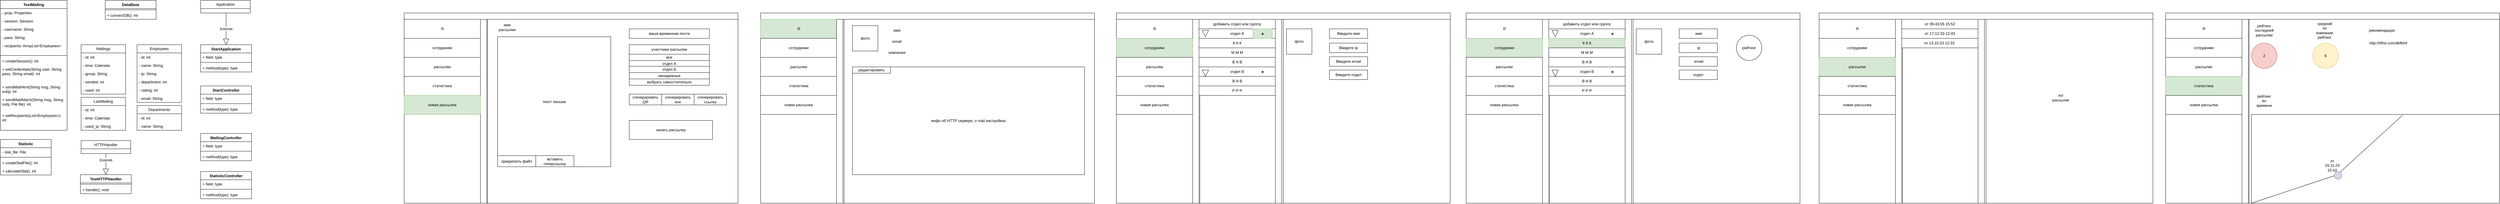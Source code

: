 <mxfile version="22.1.3" type="github">
  <diagram id="C5RBs43oDa-KdzZeNtuy" name="Page-1">
    <mxGraphModel dx="1364" dy="771" grid="1" gridSize="10" guides="1" tooltips="1" connect="1" arrows="1" fold="1" page="1" pageScale="1" pageWidth="827" pageHeight="1169" math="0" shadow="0">
      <root>
        <mxCell id="WIyWlLk6GJQsqaUBKTNV-0" />
        <mxCell id="WIyWlLk6GJQsqaUBKTNV-1" parent="WIyWlLk6GJQsqaUBKTNV-0" />
        <mxCell id="ay_TwUDipkhGDRVYPThx-38" value="TestMailing" style="swimlane;fontStyle=1;align=center;verticalAlign=top;childLayout=stackLayout;horizontal=1;startSize=26;horizontalStack=0;resizeParent=1;resizeParentMax=0;resizeLast=0;collapsible=1;marginBottom=0;whiteSpace=wrap;html=1;" parent="WIyWlLk6GJQsqaUBKTNV-1" vertex="1">
          <mxGeometry x="90" y="60" width="210" height="410" as="geometry" />
        </mxCell>
        <mxCell id="ay_TwUDipkhGDRVYPThx-39" value="- prop: Properties" style="text;strokeColor=none;fillColor=none;align=left;verticalAlign=top;spacingLeft=4;spacingRight=4;overflow=hidden;rotatable=0;points=[[0,0.5],[1,0.5]];portConstraint=eastwest;whiteSpace=wrap;html=1;" parent="ay_TwUDipkhGDRVYPThx-38" vertex="1">
          <mxGeometry y="26" width="210" height="26" as="geometry" />
        </mxCell>
        <mxCell id="ay_TwUDipkhGDRVYPThx-43" value="- session: Session" style="text;strokeColor=none;fillColor=none;align=left;verticalAlign=top;spacingLeft=4;spacingRight=4;overflow=hidden;rotatable=0;points=[[0,0.5],[1,0.5]];portConstraint=eastwest;whiteSpace=wrap;html=1;" parent="ay_TwUDipkhGDRVYPThx-38" vertex="1">
          <mxGeometry y="52" width="210" height="26" as="geometry" />
        </mxCell>
        <mxCell id="ay_TwUDipkhGDRVYPThx-44" value="- username: String" style="text;strokeColor=none;fillColor=none;align=left;verticalAlign=top;spacingLeft=4;spacingRight=4;overflow=hidden;rotatable=0;points=[[0,0.5],[1,0.5]];portConstraint=eastwest;whiteSpace=wrap;html=1;" parent="ay_TwUDipkhGDRVYPThx-38" vertex="1">
          <mxGeometry y="78" width="210" height="26" as="geometry" />
        </mxCell>
        <mxCell id="ay_TwUDipkhGDRVYPThx-45" value="- pass: String" style="text;strokeColor=none;fillColor=none;align=left;verticalAlign=top;spacingLeft=4;spacingRight=4;overflow=hidden;rotatable=0;points=[[0,0.5],[1,0.5]];portConstraint=eastwest;whiteSpace=wrap;html=1;" parent="ay_TwUDipkhGDRVYPThx-38" vertex="1">
          <mxGeometry y="104" width="210" height="26" as="geometry" />
        </mxCell>
        <mxCell id="ay_TwUDipkhGDRVYPThx-42" value="- recipients: ArrayList&amp;lt;Employees&amp;gt;" style="text;strokeColor=none;fillColor=none;align=left;verticalAlign=top;spacingLeft=4;spacingRight=4;overflow=hidden;rotatable=0;points=[[0,0.5],[1,0.5]];portConstraint=eastwest;whiteSpace=wrap;html=1;" parent="ay_TwUDipkhGDRVYPThx-38" vertex="1">
          <mxGeometry y="130" width="210" height="40" as="geometry" />
        </mxCell>
        <mxCell id="ay_TwUDipkhGDRVYPThx-40" value="" style="line;strokeWidth=1;fillColor=none;align=left;verticalAlign=middle;spacingTop=-1;spacingLeft=3;spacingRight=3;rotatable=0;labelPosition=right;points=[];portConstraint=eastwest;strokeColor=inherit;" parent="ay_TwUDipkhGDRVYPThx-38" vertex="1">
          <mxGeometry y="170" width="210" height="8" as="geometry" />
        </mxCell>
        <mxCell id="ay_TwUDipkhGDRVYPThx-41" value="+ createSession(): int" style="text;strokeColor=none;fillColor=none;align=left;verticalAlign=top;spacingLeft=4;spacingRight=4;overflow=hidden;rotatable=0;points=[[0,0.5],[1,0.5]];portConstraint=eastwest;whiteSpace=wrap;html=1;" parent="ay_TwUDipkhGDRVYPThx-38" vertex="1">
          <mxGeometry y="178" width="210" height="26" as="geometry" />
        </mxCell>
        <mxCell id="ay_TwUDipkhGDRVYPThx-48" value="+ setCredentials(String user, String pass, String email): int" style="text;strokeColor=none;fillColor=none;align=left;verticalAlign=top;spacingLeft=4;spacingRight=4;overflow=hidden;rotatable=0;points=[[0,0.5],[1,0.5]];portConstraint=eastwest;whiteSpace=wrap;html=1;" parent="ay_TwUDipkhGDRVYPThx-38" vertex="1">
          <mxGeometry y="204" width="210" height="56" as="geometry" />
        </mxCell>
        <mxCell id="ay_TwUDipkhGDRVYPThx-49" value="+ sendMailHtml(String msg, String subj): int" style="text;strokeColor=none;fillColor=none;align=left;verticalAlign=top;spacingLeft=4;spacingRight=4;overflow=hidden;rotatable=0;points=[[0,0.5],[1,0.5]];portConstraint=eastwest;whiteSpace=wrap;html=1;" parent="ay_TwUDipkhGDRVYPThx-38" vertex="1">
          <mxGeometry y="260" width="210" height="40" as="geometry" />
        </mxCell>
        <mxCell id="ay_TwUDipkhGDRVYPThx-47" value="+ sendMailAttach(String msg, String subj, File file): int" style="text;strokeColor=none;fillColor=none;align=left;verticalAlign=top;spacingLeft=4;spacingRight=4;overflow=hidden;rotatable=0;points=[[0,0.5],[1,0.5]];portConstraint=eastwest;whiteSpace=wrap;html=1;" parent="ay_TwUDipkhGDRVYPThx-38" vertex="1">
          <mxGeometry y="300" width="210" height="50" as="geometry" />
        </mxCell>
        <mxCell id="ay_TwUDipkhGDRVYPThx-46" value="+ setRecipients(List&amp;lt;Employees&amp;gt;): int" style="text;strokeColor=none;fillColor=none;align=left;verticalAlign=top;spacingLeft=4;spacingRight=4;overflow=hidden;rotatable=0;points=[[0,0.5],[1,0.5]];portConstraint=eastwest;whiteSpace=wrap;html=1;" parent="ay_TwUDipkhGDRVYPThx-38" vertex="1">
          <mxGeometry y="350" width="210" height="60" as="geometry" />
        </mxCell>
        <mxCell id="ay_TwUDipkhGDRVYPThx-50" value="Employees" style="swimlane;fontStyle=0;childLayout=stackLayout;horizontal=1;startSize=26;fillColor=none;horizontalStack=0;resizeParent=1;resizeParentMax=0;resizeLast=0;collapsible=1;marginBottom=0;whiteSpace=wrap;html=1;" parent="WIyWlLk6GJQsqaUBKTNV-1" vertex="1">
          <mxGeometry x="520" y="200" width="140" height="182" as="geometry" />
        </mxCell>
        <mxCell id="ay_TwUDipkhGDRVYPThx-51" value="- id: int" style="text;strokeColor=none;fillColor=none;align=left;verticalAlign=top;spacingLeft=4;spacingRight=4;overflow=hidden;rotatable=0;points=[[0,0.5],[1,0.5]];portConstraint=eastwest;whiteSpace=wrap;html=1;" parent="ay_TwUDipkhGDRVYPThx-50" vertex="1">
          <mxGeometry y="26" width="140" height="26" as="geometry" />
        </mxCell>
        <mxCell id="ay_TwUDipkhGDRVYPThx-52" value="- name: String" style="text;strokeColor=none;fillColor=none;align=left;verticalAlign=top;spacingLeft=4;spacingRight=4;overflow=hidden;rotatable=0;points=[[0,0.5],[1,0.5]];portConstraint=eastwest;whiteSpace=wrap;html=1;" parent="ay_TwUDipkhGDRVYPThx-50" vertex="1">
          <mxGeometry y="52" width="140" height="26" as="geometry" />
        </mxCell>
        <mxCell id="ay_TwUDipkhGDRVYPThx-53" value="- ip: String" style="text;strokeColor=none;fillColor=none;align=left;verticalAlign=top;spacingLeft=4;spacingRight=4;overflow=hidden;rotatable=0;points=[[0,0.5],[1,0.5]];portConstraint=eastwest;whiteSpace=wrap;html=1;" parent="ay_TwUDipkhGDRVYPThx-50" vertex="1">
          <mxGeometry y="78" width="140" height="26" as="geometry" />
        </mxCell>
        <mxCell id="ay_TwUDipkhGDRVYPThx-108" value="- department: int" style="text;strokeColor=none;fillColor=none;align=left;verticalAlign=top;spacingLeft=4;spacingRight=4;overflow=hidden;rotatable=0;points=[[0,0.5],[1,0.5]];portConstraint=eastwest;whiteSpace=wrap;html=1;" parent="ay_TwUDipkhGDRVYPThx-50" vertex="1">
          <mxGeometry y="104" width="140" height="26" as="geometry" />
        </mxCell>
        <mxCell id="ay_TwUDipkhGDRVYPThx-109" value="- raiting: int" style="text;strokeColor=none;fillColor=none;align=left;verticalAlign=top;spacingLeft=4;spacingRight=4;overflow=hidden;rotatable=0;points=[[0,0.5],[1,0.5]];portConstraint=eastwest;whiteSpace=wrap;html=1;" parent="ay_TwUDipkhGDRVYPThx-50" vertex="1">
          <mxGeometry y="130" width="140" height="26" as="geometry" />
        </mxCell>
        <mxCell id="ay_TwUDipkhGDRVYPThx-107" value="- email: String" style="text;strokeColor=none;fillColor=none;align=left;verticalAlign=top;spacingLeft=4;spacingRight=4;overflow=hidden;rotatable=0;points=[[0,0.5],[1,0.5]];portConstraint=eastwest;whiteSpace=wrap;html=1;" parent="ay_TwUDipkhGDRVYPThx-50" vertex="1">
          <mxGeometry y="156" width="140" height="26" as="geometry" />
        </mxCell>
        <mxCell id="ay_TwUDipkhGDRVYPThx-54" value="Departments" style="swimlane;fontStyle=0;childLayout=stackLayout;horizontal=1;startSize=26;fillColor=none;horizontalStack=0;resizeParent=1;resizeParentMax=0;resizeLast=0;collapsible=1;marginBottom=0;whiteSpace=wrap;html=1;" parent="WIyWlLk6GJQsqaUBKTNV-1" vertex="1">
          <mxGeometry x="520" y="392" width="140" height="78" as="geometry" />
        </mxCell>
        <mxCell id="ay_TwUDipkhGDRVYPThx-55" value="- id: int" style="text;strokeColor=none;fillColor=none;align=left;verticalAlign=top;spacingLeft=4;spacingRight=4;overflow=hidden;rotatable=0;points=[[0,0.5],[1,0.5]];portConstraint=eastwest;whiteSpace=wrap;html=1;" parent="ay_TwUDipkhGDRVYPThx-54" vertex="1">
          <mxGeometry y="26" width="140" height="26" as="geometry" />
        </mxCell>
        <mxCell id="ay_TwUDipkhGDRVYPThx-56" value="- name: String" style="text;strokeColor=none;fillColor=none;align=left;verticalAlign=top;spacingLeft=4;spacingRight=4;overflow=hidden;rotatable=0;points=[[0,0.5],[1,0.5]];portConstraint=eastwest;whiteSpace=wrap;html=1;" parent="ay_TwUDipkhGDRVYPThx-54" vertex="1">
          <mxGeometry y="52" width="140" height="26" as="geometry" />
        </mxCell>
        <mxCell id="ay_TwUDipkhGDRVYPThx-58" value="Mailings" style="swimlane;fontStyle=0;childLayout=stackLayout;horizontal=1;startSize=26;fillColor=none;horizontalStack=0;resizeParent=1;resizeParentMax=0;resizeLast=0;collapsible=1;marginBottom=0;whiteSpace=wrap;html=1;" parent="WIyWlLk6GJQsqaUBKTNV-1" vertex="1">
          <mxGeometry x="344" y="200" width="140" height="156" as="geometry" />
        </mxCell>
        <mxCell id="ay_TwUDipkhGDRVYPThx-59" value="- id: int" style="text;strokeColor=none;fillColor=none;align=left;verticalAlign=top;spacingLeft=4;spacingRight=4;overflow=hidden;rotatable=0;points=[[0,0.5],[1,0.5]];portConstraint=eastwest;whiteSpace=wrap;html=1;" parent="ay_TwUDipkhGDRVYPThx-58" vertex="1">
          <mxGeometry y="26" width="140" height="26" as="geometry" />
        </mxCell>
        <mxCell id="ay_TwUDipkhGDRVYPThx-60" value="- time: Calendar" style="text;strokeColor=none;fillColor=none;align=left;verticalAlign=top;spacingLeft=4;spacingRight=4;overflow=hidden;rotatable=0;points=[[0,0.5],[1,0.5]];portConstraint=eastwest;whiteSpace=wrap;html=1;" parent="ay_TwUDipkhGDRVYPThx-58" vertex="1">
          <mxGeometry y="52" width="140" height="26" as="geometry" />
        </mxCell>
        <mxCell id="ay_TwUDipkhGDRVYPThx-105" value="- group: String" style="text;strokeColor=none;fillColor=none;align=left;verticalAlign=top;spacingLeft=4;spacingRight=4;overflow=hidden;rotatable=0;points=[[0,0.5],[1,0.5]];portConstraint=eastwest;whiteSpace=wrap;html=1;" parent="ay_TwUDipkhGDRVYPThx-58" vertex="1">
          <mxGeometry y="78" width="140" height="26" as="geometry" />
        </mxCell>
        <mxCell id="ay_TwUDipkhGDRVYPThx-61" value="- sended: int" style="text;strokeColor=none;fillColor=none;align=left;verticalAlign=top;spacingLeft=4;spacingRight=4;overflow=hidden;rotatable=0;points=[[0,0.5],[1,0.5]];portConstraint=eastwest;whiteSpace=wrap;html=1;" parent="ay_TwUDipkhGDRVYPThx-58" vertex="1">
          <mxGeometry y="104" width="140" height="26" as="geometry" />
        </mxCell>
        <mxCell id="ay_TwUDipkhGDRVYPThx-106" value="- used: int" style="text;strokeColor=none;fillColor=none;align=left;verticalAlign=top;spacingLeft=4;spacingRight=4;overflow=hidden;rotatable=0;points=[[0,0.5],[1,0.5]];portConstraint=eastwest;whiteSpace=wrap;html=1;" parent="ay_TwUDipkhGDRVYPThx-58" vertex="1">
          <mxGeometry y="130" width="140" height="26" as="geometry" />
        </mxCell>
        <mxCell id="ay_TwUDipkhGDRVYPThx-62" value="LastMailing" style="swimlane;fontStyle=0;childLayout=stackLayout;horizontal=1;startSize=26;fillColor=none;horizontalStack=0;resizeParent=1;resizeParentMax=0;resizeLast=0;collapsible=1;marginBottom=0;whiteSpace=wrap;html=1;" parent="WIyWlLk6GJQsqaUBKTNV-1" vertex="1">
          <mxGeometry x="344" y="366" width="140" height="104" as="geometry" />
        </mxCell>
        <mxCell id="ay_TwUDipkhGDRVYPThx-63" value="- id: int" style="text;strokeColor=none;fillColor=none;align=left;verticalAlign=top;spacingLeft=4;spacingRight=4;overflow=hidden;rotatable=0;points=[[0,0.5],[1,0.5]];portConstraint=eastwest;whiteSpace=wrap;html=1;" parent="ay_TwUDipkhGDRVYPThx-62" vertex="1">
          <mxGeometry y="26" width="140" height="26" as="geometry" />
        </mxCell>
        <mxCell id="ay_TwUDipkhGDRVYPThx-64" value="- time: Calendar" style="text;strokeColor=none;fillColor=none;align=left;verticalAlign=top;spacingLeft=4;spacingRight=4;overflow=hidden;rotatable=0;points=[[0,0.5],[1,0.5]];portConstraint=eastwest;whiteSpace=wrap;html=1;" parent="ay_TwUDipkhGDRVYPThx-62" vertex="1">
          <mxGeometry y="52" width="140" height="26" as="geometry" />
        </mxCell>
        <mxCell id="ay_TwUDipkhGDRVYPThx-65" value="- used_ip: String" style="text;strokeColor=none;fillColor=none;align=left;verticalAlign=top;spacingLeft=4;spacingRight=4;overflow=hidden;rotatable=0;points=[[0,0.5],[1,0.5]];portConstraint=eastwest;whiteSpace=wrap;html=1;" parent="ay_TwUDipkhGDRVYPThx-62" vertex="1">
          <mxGeometry y="78" width="140" height="26" as="geometry" />
        </mxCell>
        <mxCell id="ay_TwUDipkhGDRVYPThx-66" value="DataBase" style="swimlane;fontStyle=1;align=center;verticalAlign=top;childLayout=stackLayout;horizontal=1;startSize=26;horizontalStack=0;resizeParent=1;resizeParentMax=0;resizeLast=0;collapsible=1;marginBottom=0;whiteSpace=wrap;html=1;" parent="WIyWlLk6GJQsqaUBKTNV-1" vertex="1">
          <mxGeometry x="420" y="60" width="160" height="60" as="geometry" />
        </mxCell>
        <mxCell id="ay_TwUDipkhGDRVYPThx-68" value="" style="line;strokeWidth=1;fillColor=none;align=left;verticalAlign=middle;spacingTop=-1;spacingLeft=3;spacingRight=3;rotatable=0;labelPosition=right;points=[];portConstraint=eastwest;strokeColor=inherit;" parent="ay_TwUDipkhGDRVYPThx-66" vertex="1">
          <mxGeometry y="26" width="160" height="8" as="geometry" />
        </mxCell>
        <mxCell id="ay_TwUDipkhGDRVYPThx-69" value="+ connectDB(): int" style="text;strokeColor=none;fillColor=none;align=left;verticalAlign=top;spacingLeft=4;spacingRight=4;overflow=hidden;rotatable=0;points=[[0,0.5],[1,0.5]];portConstraint=eastwest;whiteSpace=wrap;html=1;" parent="ay_TwUDipkhGDRVYPThx-66" vertex="1">
          <mxGeometry y="34" width="160" height="26" as="geometry" />
        </mxCell>
        <mxCell id="ay_TwUDipkhGDRVYPThx-70" value="Statistic" style="swimlane;fontStyle=1;align=center;verticalAlign=top;childLayout=stackLayout;horizontal=1;startSize=26;horizontalStack=0;resizeParent=1;resizeParentMax=0;resizeLast=0;collapsible=1;marginBottom=0;whiteSpace=wrap;html=1;" parent="WIyWlLk6GJQsqaUBKTNV-1" vertex="1">
          <mxGeometry x="90" y="499" width="160" height="112" as="geometry" />
        </mxCell>
        <mxCell id="ay_TwUDipkhGDRVYPThx-71" value="- stat_file: File" style="text;strokeColor=none;fillColor=none;align=left;verticalAlign=top;spacingLeft=4;spacingRight=4;overflow=hidden;rotatable=0;points=[[0,0.5],[1,0.5]];portConstraint=eastwest;whiteSpace=wrap;html=1;" parent="ay_TwUDipkhGDRVYPThx-70" vertex="1">
          <mxGeometry y="26" width="160" height="26" as="geometry" />
        </mxCell>
        <mxCell id="ay_TwUDipkhGDRVYPThx-72" value="" style="line;strokeWidth=1;fillColor=none;align=left;verticalAlign=middle;spacingTop=-1;spacingLeft=3;spacingRight=3;rotatable=0;labelPosition=right;points=[];portConstraint=eastwest;strokeColor=inherit;" parent="ay_TwUDipkhGDRVYPThx-70" vertex="1">
          <mxGeometry y="52" width="160" height="8" as="geometry" />
        </mxCell>
        <mxCell id="ay_TwUDipkhGDRVYPThx-73" value="+ createStatFile(): int" style="text;strokeColor=none;fillColor=none;align=left;verticalAlign=top;spacingLeft=4;spacingRight=4;overflow=hidden;rotatable=0;points=[[0,0.5],[1,0.5]];portConstraint=eastwest;whiteSpace=wrap;html=1;" parent="ay_TwUDipkhGDRVYPThx-70" vertex="1">
          <mxGeometry y="60" width="160" height="26" as="geometry" />
        </mxCell>
        <mxCell id="ay_TwUDipkhGDRVYPThx-110" value="+ calculateStat(): int" style="text;strokeColor=none;fillColor=none;align=left;verticalAlign=top;spacingLeft=4;spacingRight=4;overflow=hidden;rotatable=0;points=[[0,0.5],[1,0.5]];portConstraint=eastwest;whiteSpace=wrap;html=1;" parent="ay_TwUDipkhGDRVYPThx-70" vertex="1">
          <mxGeometry y="86" width="160" height="26" as="geometry" />
        </mxCell>
        <mxCell id="ay_TwUDipkhGDRVYPThx-74" value="Application" style="swimlane;fontStyle=0;childLayout=stackLayout;horizontal=1;startSize=26;fillColor=none;horizontalStack=0;resizeParent=1;resizeParentMax=0;resizeLast=0;collapsible=1;marginBottom=0;whiteSpace=wrap;html=1;" parent="WIyWlLk6GJQsqaUBKTNV-1" vertex="1">
          <mxGeometry x="720" y="60" width="156" height="40" as="geometry" />
        </mxCell>
        <mxCell id="ay_TwUDipkhGDRVYPThx-78" value="StartApplication" style="swimlane;fontStyle=1;align=center;verticalAlign=top;childLayout=stackLayout;horizontal=1;startSize=26;horizontalStack=0;resizeParent=1;resizeParentMax=0;resizeLast=0;collapsible=1;marginBottom=0;whiteSpace=wrap;html=1;" parent="WIyWlLk6GJQsqaUBKTNV-1" vertex="1">
          <mxGeometry x="720" y="200" width="160" height="86" as="geometry" />
        </mxCell>
        <mxCell id="ay_TwUDipkhGDRVYPThx-79" value="+ field: type" style="text;strokeColor=none;fillColor=none;align=left;verticalAlign=top;spacingLeft=4;spacingRight=4;overflow=hidden;rotatable=0;points=[[0,0.5],[1,0.5]];portConstraint=eastwest;whiteSpace=wrap;html=1;" parent="ay_TwUDipkhGDRVYPThx-78" vertex="1">
          <mxGeometry y="26" width="160" height="26" as="geometry" />
        </mxCell>
        <mxCell id="ay_TwUDipkhGDRVYPThx-80" value="" style="line;strokeWidth=1;fillColor=none;align=left;verticalAlign=middle;spacingTop=-1;spacingLeft=3;spacingRight=3;rotatable=0;labelPosition=right;points=[];portConstraint=eastwest;strokeColor=inherit;" parent="ay_TwUDipkhGDRVYPThx-78" vertex="1">
          <mxGeometry y="52" width="160" height="8" as="geometry" />
        </mxCell>
        <mxCell id="ay_TwUDipkhGDRVYPThx-81" value="+ method(type): type" style="text;strokeColor=none;fillColor=none;align=left;verticalAlign=top;spacingLeft=4;spacingRight=4;overflow=hidden;rotatable=0;points=[[0,0.5],[1,0.5]];portConstraint=eastwest;whiteSpace=wrap;html=1;" parent="ay_TwUDipkhGDRVYPThx-78" vertex="1">
          <mxGeometry y="60" width="160" height="26" as="geometry" />
        </mxCell>
        <mxCell id="ay_TwUDipkhGDRVYPThx-82" value="StartController" style="swimlane;fontStyle=1;align=center;verticalAlign=top;childLayout=stackLayout;horizontal=1;startSize=26;horizontalStack=0;resizeParent=1;resizeParentMax=0;resizeLast=0;collapsible=1;marginBottom=0;whiteSpace=wrap;html=1;" parent="WIyWlLk6GJQsqaUBKTNV-1" vertex="1">
          <mxGeometry x="720" y="330" width="160" height="86" as="geometry" />
        </mxCell>
        <mxCell id="ay_TwUDipkhGDRVYPThx-83" value="+ field: type" style="text;strokeColor=none;fillColor=none;align=left;verticalAlign=top;spacingLeft=4;spacingRight=4;overflow=hidden;rotatable=0;points=[[0,0.5],[1,0.5]];portConstraint=eastwest;whiteSpace=wrap;html=1;" parent="ay_TwUDipkhGDRVYPThx-82" vertex="1">
          <mxGeometry y="26" width="160" height="26" as="geometry" />
        </mxCell>
        <mxCell id="ay_TwUDipkhGDRVYPThx-84" value="" style="line;strokeWidth=1;fillColor=none;align=left;verticalAlign=middle;spacingTop=-1;spacingLeft=3;spacingRight=3;rotatable=0;labelPosition=right;points=[];portConstraint=eastwest;strokeColor=inherit;" parent="ay_TwUDipkhGDRVYPThx-82" vertex="1">
          <mxGeometry y="52" width="160" height="8" as="geometry" />
        </mxCell>
        <mxCell id="ay_TwUDipkhGDRVYPThx-85" value="+ method(type): type" style="text;strokeColor=none;fillColor=none;align=left;verticalAlign=top;spacingLeft=4;spacingRight=4;overflow=hidden;rotatable=0;points=[[0,0.5],[1,0.5]];portConstraint=eastwest;whiteSpace=wrap;html=1;" parent="ay_TwUDipkhGDRVYPThx-82" vertex="1">
          <mxGeometry y="60" width="160" height="26" as="geometry" />
        </mxCell>
        <mxCell id="ay_TwUDipkhGDRVYPThx-86" value="MailingController" style="swimlane;fontStyle=1;align=center;verticalAlign=top;childLayout=stackLayout;horizontal=1;startSize=26;horizontalStack=0;resizeParent=1;resizeParentMax=0;resizeLast=0;collapsible=1;marginBottom=0;whiteSpace=wrap;html=1;" parent="WIyWlLk6GJQsqaUBKTNV-1" vertex="1">
          <mxGeometry x="720" y="480" width="160" height="86" as="geometry" />
        </mxCell>
        <mxCell id="ay_TwUDipkhGDRVYPThx-87" value="+ field: type" style="text;strokeColor=none;fillColor=none;align=left;verticalAlign=top;spacingLeft=4;spacingRight=4;overflow=hidden;rotatable=0;points=[[0,0.5],[1,0.5]];portConstraint=eastwest;whiteSpace=wrap;html=1;" parent="ay_TwUDipkhGDRVYPThx-86" vertex="1">
          <mxGeometry y="26" width="160" height="26" as="geometry" />
        </mxCell>
        <mxCell id="ay_TwUDipkhGDRVYPThx-88" value="" style="line;strokeWidth=1;fillColor=none;align=left;verticalAlign=middle;spacingTop=-1;spacingLeft=3;spacingRight=3;rotatable=0;labelPosition=right;points=[];portConstraint=eastwest;strokeColor=inherit;" parent="ay_TwUDipkhGDRVYPThx-86" vertex="1">
          <mxGeometry y="52" width="160" height="8" as="geometry" />
        </mxCell>
        <mxCell id="ay_TwUDipkhGDRVYPThx-89" value="+ method(type): type" style="text;strokeColor=none;fillColor=none;align=left;verticalAlign=top;spacingLeft=4;spacingRight=4;overflow=hidden;rotatable=0;points=[[0,0.5],[1,0.5]];portConstraint=eastwest;whiteSpace=wrap;html=1;" parent="ay_TwUDipkhGDRVYPThx-86" vertex="1">
          <mxGeometry y="60" width="160" height="26" as="geometry" />
        </mxCell>
        <mxCell id="ay_TwUDipkhGDRVYPThx-90" value="StatisticController" style="swimlane;fontStyle=1;align=center;verticalAlign=top;childLayout=stackLayout;horizontal=1;startSize=26;horizontalStack=0;resizeParent=1;resizeParentMax=0;resizeLast=0;collapsible=1;marginBottom=0;whiteSpace=wrap;html=1;" parent="WIyWlLk6GJQsqaUBKTNV-1" vertex="1">
          <mxGeometry x="720" y="600" width="160" height="86" as="geometry" />
        </mxCell>
        <mxCell id="ay_TwUDipkhGDRVYPThx-91" value="+ field: type" style="text;strokeColor=none;fillColor=none;align=left;verticalAlign=top;spacingLeft=4;spacingRight=4;overflow=hidden;rotatable=0;points=[[0,0.5],[1,0.5]];portConstraint=eastwest;whiteSpace=wrap;html=1;" parent="ay_TwUDipkhGDRVYPThx-90" vertex="1">
          <mxGeometry y="26" width="160" height="26" as="geometry" />
        </mxCell>
        <mxCell id="ay_TwUDipkhGDRVYPThx-92" value="" style="line;strokeWidth=1;fillColor=none;align=left;verticalAlign=middle;spacingTop=-1;spacingLeft=3;spacingRight=3;rotatable=0;labelPosition=right;points=[];portConstraint=eastwest;strokeColor=inherit;" parent="ay_TwUDipkhGDRVYPThx-90" vertex="1">
          <mxGeometry y="52" width="160" height="8" as="geometry" />
        </mxCell>
        <mxCell id="ay_TwUDipkhGDRVYPThx-93" value="+ method(type): type" style="text;strokeColor=none;fillColor=none;align=left;verticalAlign=top;spacingLeft=4;spacingRight=4;overflow=hidden;rotatable=0;points=[[0,0.5],[1,0.5]];portConstraint=eastwest;whiteSpace=wrap;html=1;" parent="ay_TwUDipkhGDRVYPThx-90" vertex="1">
          <mxGeometry y="60" width="160" height="26" as="geometry" />
        </mxCell>
        <mxCell id="ay_TwUDipkhGDRVYPThx-94" value="TestHTTPHandler" style="swimlane;fontStyle=1;align=center;verticalAlign=top;childLayout=stackLayout;horizontal=1;startSize=26;horizontalStack=0;resizeParent=1;resizeParentMax=0;resizeLast=0;collapsible=1;marginBottom=0;whiteSpace=wrap;html=1;" parent="WIyWlLk6GJQsqaUBKTNV-1" vertex="1">
          <mxGeometry x="342" y="610" width="160" height="60" as="geometry" />
        </mxCell>
        <mxCell id="ay_TwUDipkhGDRVYPThx-96" value="" style="line;strokeWidth=1;fillColor=none;align=left;verticalAlign=middle;spacingTop=-1;spacingLeft=3;spacingRight=3;rotatable=0;labelPosition=right;points=[];portConstraint=eastwest;strokeColor=inherit;" parent="ay_TwUDipkhGDRVYPThx-94" vertex="1">
          <mxGeometry y="26" width="160" height="8" as="geometry" />
        </mxCell>
        <mxCell id="ay_TwUDipkhGDRVYPThx-97" value="+ handle(): void" style="text;strokeColor=none;fillColor=none;align=left;verticalAlign=top;spacingLeft=4;spacingRight=4;overflow=hidden;rotatable=0;points=[[0,0.5],[1,0.5]];portConstraint=eastwest;whiteSpace=wrap;html=1;" parent="ay_TwUDipkhGDRVYPThx-94" vertex="1">
          <mxGeometry y="34" width="160" height="26" as="geometry" />
        </mxCell>
        <mxCell id="ay_TwUDipkhGDRVYPThx-98" value="HTTPHandler" style="swimlane;fontStyle=0;childLayout=stackLayout;horizontal=1;startSize=26;fillColor=none;horizontalStack=0;resizeParent=1;resizeParentMax=0;resizeLast=0;collapsible=1;marginBottom=0;whiteSpace=wrap;html=1;" parent="WIyWlLk6GJQsqaUBKTNV-1" vertex="1">
          <mxGeometry x="344" y="502.5" width="156" height="41" as="geometry" />
        </mxCell>
        <mxCell id="ay_TwUDipkhGDRVYPThx-102" value="Extends" style="endArrow=block;endSize=16;endFill=0;html=1;rounded=0;entryX=0.5;entryY=0;entryDx=0;entryDy=0;" parent="WIyWlLk6GJQsqaUBKTNV-1" target="ay_TwUDipkhGDRVYPThx-78" edge="1">
          <mxGeometry width="160" relative="1" as="geometry">
            <mxPoint x="800" y="100" as="sourcePoint" />
            <mxPoint x="510" y="420" as="targetPoint" />
            <Array as="points" />
          </mxGeometry>
        </mxCell>
        <mxCell id="ay_TwUDipkhGDRVYPThx-104" value="Extends" style="endArrow=block;endSize=16;endFill=0;html=1;rounded=0;entryX=0.5;entryY=0;entryDx=0;entryDy=0;exitX=0.5;exitY=1;exitDx=0;exitDy=0;" parent="WIyWlLk6GJQsqaUBKTNV-1" source="ay_TwUDipkhGDRVYPThx-98" target="ay_TwUDipkhGDRVYPThx-94" edge="1">
          <mxGeometry x="-0.4" width="160" relative="1" as="geometry">
            <mxPoint x="820" y="120" as="sourcePoint" />
            <mxPoint x="820" y="220" as="targetPoint" />
            <Array as="points" />
            <mxPoint as="offset" />
          </mxGeometry>
        </mxCell>
        <mxCell id="xa6cDb3aS1eaj6WPCagH-1" value="" style="rounded=0;whiteSpace=wrap;html=1;" parent="WIyWlLk6GJQsqaUBKTNV-1" vertex="1">
          <mxGeometry x="1740" y="370" width="120" height="60" as="geometry" />
        </mxCell>
        <mxCell id="xa6cDb3aS1eaj6WPCagH-2" value="" style="rounded=0;whiteSpace=wrap;html=1;" parent="WIyWlLk6GJQsqaUBKTNV-1" vertex="1">
          <mxGeometry x="1360" y="100" width="1050" height="600" as="geometry" />
        </mxCell>
        <mxCell id="xa6cDb3aS1eaj6WPCagH-3" value="" style="endArrow=none;html=1;rounded=0;entryX=0.25;entryY=1;entryDx=0;entryDy=0;exitX=0.25;exitY=0;exitDx=0;exitDy=0;" parent="WIyWlLk6GJQsqaUBKTNV-1" source="xa6cDb3aS1eaj6WPCagH-2" target="xa6cDb3aS1eaj6WPCagH-2" edge="1">
          <mxGeometry width="50" height="50" relative="1" as="geometry">
            <mxPoint x="1880" y="420" as="sourcePoint" />
            <mxPoint x="1930" y="370" as="targetPoint" />
          </mxGeometry>
        </mxCell>
        <mxCell id="xa6cDb3aS1eaj6WPCagH-4" value="текст письма" style="rounded=0;whiteSpace=wrap;html=1;" parent="WIyWlLk6GJQsqaUBKTNV-1" vertex="1">
          <mxGeometry x="1654" y="175" width="356" height="410" as="geometry" />
        </mxCell>
        <mxCell id="xa6cDb3aS1eaj6WPCagH-6" value="ваша временная почта" style="rounded=0;whiteSpace=wrap;html=1;" parent="WIyWlLk6GJQsqaUBKTNV-1" vertex="1">
          <mxGeometry x="2068" y="150" width="252" height="30" as="geometry" />
        </mxCell>
        <mxCell id="xa6cDb3aS1eaj6WPCagH-7" value="участники рассылки" style="rounded=0;whiteSpace=wrap;html=1;" parent="WIyWlLk6GJQsqaUBKTNV-1" vertex="1">
          <mxGeometry x="2068" y="200" width="252" height="30" as="geometry" />
        </mxCell>
        <mxCell id="xa6cDb3aS1eaj6WPCagH-8" value="все" style="rounded=0;whiteSpace=wrap;html=1;" parent="WIyWlLk6GJQsqaUBKTNV-1" vertex="1">
          <mxGeometry x="2068" y="230" width="252" height="20" as="geometry" />
        </mxCell>
        <mxCell id="xa6cDb3aS1eaj6WPCagH-10" value="отдел А" style="rounded=0;whiteSpace=wrap;html=1;" parent="WIyWlLk6GJQsqaUBKTNV-1" vertex="1">
          <mxGeometry x="2068" y="250" width="252" height="20" as="geometry" />
        </mxCell>
        <mxCell id="xa6cDb3aS1eaj6WPCagH-11" value="отдел Б" style="rounded=0;whiteSpace=wrap;html=1;" parent="WIyWlLk6GJQsqaUBKTNV-1" vertex="1">
          <mxGeometry x="2068" y="268" width="252" height="20" as="geometry" />
        </mxCell>
        <mxCell id="xa6cDb3aS1eaj6WPCagH-12" value="ненадежные" style="rounded=0;whiteSpace=wrap;html=1;" parent="WIyWlLk6GJQsqaUBKTNV-1" vertex="1">
          <mxGeometry x="2068" y="288" width="252" height="20" as="geometry" />
        </mxCell>
        <mxCell id="xa6cDb3aS1eaj6WPCagH-14" value="выбрать самостоятельно" style="rounded=0;whiteSpace=wrap;html=1;" parent="WIyWlLk6GJQsqaUBKTNV-1" vertex="1">
          <mxGeometry x="2068" y="308" width="252" height="20" as="geometry" />
        </mxCell>
        <mxCell id="xa6cDb3aS1eaj6WPCagH-15" value="сгенерировать QR&lt;span style=&quot;color: rgba(0, 0, 0, 0); font-family: monospace; font-size: 0px; text-align: start; text-wrap: nowrap;&quot;&gt;%3CmxGraphModel%3E%3Croot%3E%3CmxCell%20id%3D%220%22%2F%3E%3CmxCell%20id%3D%221%22%20parent%3D%220%22%2F%3E%3CmxCell%20id%3D%222%22%20value%3D%22%D0%B2%D1%81%D0%B5%22%20style%3D%22rounded%3D0%3BwhiteSpace%3Dwrap%3Bhtml%3D1%3B%22%20vertex%3D%221%22%20parent%3D%221%22%3E%3CmxGeometry%20x%3D%222068%22%20y%3D%22230%22%20width%3D%22252%22%20height%3D%2220%22%20as%3D%22geometry%22%2F%3E%3C%2FmxCell%3E%3C%2Froot%3E%3C%2FmxGraphModel%3E&lt;/span&gt;" style="rounded=0;whiteSpace=wrap;html=1;" parent="WIyWlLk6GJQsqaUBKTNV-1" vertex="1">
          <mxGeometry x="2068" y="356" width="102" height="34" as="geometry" />
        </mxCell>
        <mxCell id="xa6cDb3aS1eaj6WPCagH-16" value="имя рассылки" style="text;html=1;strokeColor=none;fillColor=none;align=center;verticalAlign=middle;whiteSpace=wrap;rounded=0;" parent="WIyWlLk6GJQsqaUBKTNV-1" vertex="1">
          <mxGeometry x="1654" y="110" width="60" height="70" as="geometry" />
        </mxCell>
        <mxCell id="xa6cDb3aS1eaj6WPCagH-18" value="сгенерировать exe&lt;span style=&quot;color: rgba(0, 0, 0, 0); font-family: monospace; font-size: 0px; text-align: start; text-wrap: nowrap;&quot;&gt;%3CmxGraphModel%3E%3Croot%3E%3CmxCell%20id%3D%220%22%2F%3E%3CmxCell%20id%3D%221%22%20parent%3D%220%22%2F%3E%3CmxCell%20id%3D%222%22%20value%3D%22%D0%B2%D1%81%D0%B5%22%20style%3D%22rounded%3D0%3BwhiteSpace%3Dwrap%3Bhtml%3D1%3B%22%20vertex%3D%221%22%20parent%3D%221%22%3E%3CmxGeometry%20x%3D%222068%22%20y%3D%22230%22%20width%3D%22252%22%20height%3D%2220%22%20as%3D%22geometry%22%2F%3E%3C%2FmxCell%3E%3C%2Froot%3E%3C%2FmxGraphModel%3E&lt;/span&gt;" style="rounded=0;whiteSpace=wrap;html=1;" parent="WIyWlLk6GJQsqaUBKTNV-1" vertex="1">
          <mxGeometry x="2170" y="356" width="102" height="34" as="geometry" />
        </mxCell>
        <mxCell id="xa6cDb3aS1eaj6WPCagH-19" value="сгенерировать ссылку&lt;span style=&quot;color: rgba(0, 0, 0, 0); font-family: monospace; font-size: 0px; text-align: start; text-wrap: nowrap;&quot;&gt;%3CmxGraphModel%3E%3Croot%3E%3CmxCell%20id%3D%220%22%2F%3E%3CmxCell%20id%3D%221%22%20parent%3D%220%22%2F%3E%3CmxCell%20id%3D%222%22%20value%3D%22%D0%B2%D1%81%D0%B5%22%20style%3D%22rounded%3D0%3BwhiteSpace%3Dwrap%3Bhtml%3D1%3B%22%20vertex%3D%221%22%20parent%3D%221%22%3E%3CmxGeometry%20x%3D%222068%22%20y%3D%22230%22%20width%3D%22252%22%20height%3D%2220%22%20as%3D%22geometry%22%2F%3E%3C%2FmxCell%3E%3C%2Froot%3E%3C%2FmxGraphModel%3E&lt;/span&gt;" style="rounded=0;whiteSpace=wrap;html=1;" parent="WIyWlLk6GJQsqaUBKTNV-1" vertex="1">
          <mxGeometry x="2272" y="356" width="102" height="34" as="geometry" />
        </mxCell>
        <mxCell id="xa6cDb3aS1eaj6WPCagH-21" value="начать рассылку" style="rounded=0;whiteSpace=wrap;html=1;" parent="WIyWlLk6GJQsqaUBKTNV-1" vertex="1">
          <mxGeometry x="2068" y="439" width="262" height="60" as="geometry" />
        </mxCell>
        <mxCell id="xa6cDb3aS1eaj6WPCagH-22" value="сотрудники" style="rounded=0;whiteSpace=wrap;html=1;" parent="WIyWlLk6GJQsqaUBKTNV-1" vertex="1">
          <mxGeometry x="1360" y="180" width="240" height="60" as="geometry" />
        </mxCell>
        <mxCell id="xa6cDb3aS1eaj6WPCagH-23" value="" style="rounded=0;whiteSpace=wrap;html=1;" parent="WIyWlLk6GJQsqaUBKTNV-1" vertex="1">
          <mxGeometry x="1600" y="120" width="20" height="580" as="geometry" />
        </mxCell>
        <mxCell id="xa6cDb3aS1eaj6WPCagH-24" value="" style="rounded=0;whiteSpace=wrap;html=1;" parent="WIyWlLk6GJQsqaUBKTNV-1" vertex="1">
          <mxGeometry x="1360" y="100" width="1050" height="20" as="geometry" />
        </mxCell>
        <mxCell id="xa6cDb3aS1eaj6WPCagH-26" value="Я" style="rounded=0;whiteSpace=wrap;html=1;" parent="WIyWlLk6GJQsqaUBKTNV-1" vertex="1">
          <mxGeometry x="1360" y="120" width="240" height="60" as="geometry" />
        </mxCell>
        <mxCell id="xa6cDb3aS1eaj6WPCagH-28" value="рассылки" style="rounded=0;whiteSpace=wrap;html=1;" parent="WIyWlLk6GJQsqaUBKTNV-1" vertex="1">
          <mxGeometry x="1360" y="240" width="240" height="60" as="geometry" />
        </mxCell>
        <mxCell id="xa6cDb3aS1eaj6WPCagH-29" value="статистика" style="rounded=0;whiteSpace=wrap;html=1;" parent="WIyWlLk6GJQsqaUBKTNV-1" vertex="1">
          <mxGeometry x="1360" y="300" width="240" height="60" as="geometry" />
        </mxCell>
        <mxCell id="xa6cDb3aS1eaj6WPCagH-30" value="прикрепить файл" style="rounded=0;whiteSpace=wrap;html=1;" parent="WIyWlLk6GJQsqaUBKTNV-1" vertex="1">
          <mxGeometry x="1654" y="550" width="120" height="35" as="geometry" />
        </mxCell>
        <mxCell id="xa6cDb3aS1eaj6WPCagH-32" value="вставить гиперссылку" style="rounded=0;whiteSpace=wrap;html=1;" parent="WIyWlLk6GJQsqaUBKTNV-1" vertex="1">
          <mxGeometry x="1774" y="550" width="120" height="35" as="geometry" />
        </mxCell>
        <mxCell id="xa6cDb3aS1eaj6WPCagH-33" value="" style="rounded=0;whiteSpace=wrap;html=1;" parent="WIyWlLk6GJQsqaUBKTNV-1" vertex="1">
          <mxGeometry x="2481" y="100" width="1050" height="600" as="geometry" />
        </mxCell>
        <mxCell id="xa6cDb3aS1eaj6WPCagH-34" value="" style="rounded=0;whiteSpace=wrap;html=1;" parent="WIyWlLk6GJQsqaUBKTNV-1" vertex="1">
          <mxGeometry x="2481" y="100" width="1050" height="20" as="geometry" />
        </mxCell>
        <mxCell id="xa6cDb3aS1eaj6WPCagH-35" value="Я" style="rounded=0;whiteSpace=wrap;html=1;fillColor=#d5e8d4;strokeColor=#82b366;" parent="WIyWlLk6GJQsqaUBKTNV-1" vertex="1">
          <mxGeometry x="2481" y="120" width="240" height="60" as="geometry" />
        </mxCell>
        <mxCell id="xa6cDb3aS1eaj6WPCagH-37" value="" style="endArrow=none;html=1;rounded=0;exitX=0.25;exitY=1;exitDx=0;exitDy=0;entryX=0.25;entryY=1;entryDx=0;entryDy=0;" parent="WIyWlLk6GJQsqaUBKTNV-1" source="xa6cDb3aS1eaj6WPCagH-33" target="xa6cDb3aS1eaj6WPCagH-34" edge="1">
          <mxGeometry width="50" height="50" relative="1" as="geometry">
            <mxPoint x="2280" y="440" as="sourcePoint" />
            <mxPoint x="2330" y="390" as="targetPoint" />
          </mxGeometry>
        </mxCell>
        <mxCell id="xa6cDb3aS1eaj6WPCagH-38" value="новая рассылка" style="rounded=0;whiteSpace=wrap;html=1;fillColor=#d5e8d4;strokeColor=#82b366;" parent="WIyWlLk6GJQsqaUBKTNV-1" vertex="1">
          <mxGeometry x="1360" y="360" width="240" height="60" as="geometry" />
        </mxCell>
        <mxCell id="xa6cDb3aS1eaj6WPCagH-39" value="сотрудники" style="rounded=0;whiteSpace=wrap;html=1;" parent="WIyWlLk6GJQsqaUBKTNV-1" vertex="1">
          <mxGeometry x="2481" y="180" width="240" height="60" as="geometry" />
        </mxCell>
        <mxCell id="xa6cDb3aS1eaj6WPCagH-40" value="рассылки" style="rounded=0;whiteSpace=wrap;html=1;" parent="WIyWlLk6GJQsqaUBKTNV-1" vertex="1">
          <mxGeometry x="2481" y="240" width="240" height="60" as="geometry" />
        </mxCell>
        <mxCell id="xa6cDb3aS1eaj6WPCagH-41" value="статистика" style="rounded=0;whiteSpace=wrap;html=1;" parent="WIyWlLk6GJQsqaUBKTNV-1" vertex="1">
          <mxGeometry x="2481" y="300" width="240" height="60" as="geometry" />
        </mxCell>
        <mxCell id="xa6cDb3aS1eaj6WPCagH-42" value="новая рассылка" style="rounded=0;whiteSpace=wrap;html=1;" parent="WIyWlLk6GJQsqaUBKTNV-1" vertex="1">
          <mxGeometry x="2481" y="360" width="240" height="60" as="geometry" />
        </mxCell>
        <mxCell id="xa6cDb3aS1eaj6WPCagH-43" value="фото" style="whiteSpace=wrap;html=1;aspect=fixed;" parent="WIyWlLk6GJQsqaUBKTNV-1" vertex="1">
          <mxGeometry x="2770" y="140" width="80" height="80" as="geometry" />
        </mxCell>
        <mxCell id="xa6cDb3aS1eaj6WPCagH-44" value="имя" style="text;html=1;strokeColor=none;fillColor=none;align=center;verticalAlign=middle;whiteSpace=wrap;rounded=0;" parent="WIyWlLk6GJQsqaUBKTNV-1" vertex="1">
          <mxGeometry x="2880" y="140" width="60" height="30" as="geometry" />
        </mxCell>
        <mxCell id="xa6cDb3aS1eaj6WPCagH-45" value="email" style="text;html=1;strokeColor=none;fillColor=none;align=center;verticalAlign=middle;whiteSpace=wrap;rounded=0;" parent="WIyWlLk6GJQsqaUBKTNV-1" vertex="1">
          <mxGeometry x="2880" y="175" width="60" height="30" as="geometry" />
        </mxCell>
        <mxCell id="xa6cDb3aS1eaj6WPCagH-46" value="инфо об HTTP сервере, о mail настройках" style="rounded=0;whiteSpace=wrap;html=1;" parent="WIyWlLk6GJQsqaUBKTNV-1" vertex="1">
          <mxGeometry x="2770" y="270" width="730" height="340" as="geometry" />
        </mxCell>
        <mxCell id="xa6cDb3aS1eaj6WPCagH-47" value="компания" style="text;html=1;strokeColor=none;fillColor=none;align=center;verticalAlign=middle;whiteSpace=wrap;rounded=0;" parent="WIyWlLk6GJQsqaUBKTNV-1" vertex="1">
          <mxGeometry x="2880" y="210" width="60" height="30" as="geometry" />
        </mxCell>
        <mxCell id="xa6cDb3aS1eaj6WPCagH-48" value="редактировать" style="rounded=0;whiteSpace=wrap;html=1;" parent="WIyWlLk6GJQsqaUBKTNV-1" vertex="1">
          <mxGeometry x="2770" y="270" width="120" height="20" as="geometry" />
        </mxCell>
        <mxCell id="xa6cDb3aS1eaj6WPCagH-49" value="" style="rounded=0;whiteSpace=wrap;html=1;" parent="WIyWlLk6GJQsqaUBKTNV-1" vertex="1">
          <mxGeometry x="3600" y="100" width="1050" height="600" as="geometry" />
        </mxCell>
        <mxCell id="xa6cDb3aS1eaj6WPCagH-51" value="" style="endArrow=none;html=1;rounded=0;exitX=0.25;exitY=1;exitDx=0;exitDy=0;entryX=0.25;entryY=0;entryDx=0;entryDy=0;" parent="WIyWlLk6GJQsqaUBKTNV-1" source="xa6cDb3aS1eaj6WPCagH-49" target="xa6cDb3aS1eaj6WPCagH-50" edge="1">
          <mxGeometry width="50" height="50" relative="1" as="geometry">
            <mxPoint x="3590" y="430" as="sourcePoint" />
            <mxPoint x="3640" y="380" as="targetPoint" />
          </mxGeometry>
        </mxCell>
        <mxCell id="xa6cDb3aS1eaj6WPCagH-52" value="" style="rounded=0;whiteSpace=wrap;html=1;" parent="WIyWlLk6GJQsqaUBKTNV-1" vertex="1">
          <mxGeometry x="3840" y="120" width="20" height="580" as="geometry" />
        </mxCell>
        <mxCell id="xa6cDb3aS1eaj6WPCagH-36" value="" style="rounded=0;whiteSpace=wrap;html=1;" parent="WIyWlLk6GJQsqaUBKTNV-1" vertex="1">
          <mxGeometry x="2720" y="120" width="20" height="580" as="geometry" />
        </mxCell>
        <mxCell id="xa6cDb3aS1eaj6WPCagH-53" value="Я" style="rounded=0;whiteSpace=wrap;html=1;" parent="WIyWlLk6GJQsqaUBKTNV-1" vertex="1">
          <mxGeometry x="3600" y="120" width="240" height="60" as="geometry" />
        </mxCell>
        <mxCell id="xa6cDb3aS1eaj6WPCagH-54" value="сотрудники" style="rounded=0;whiteSpace=wrap;html=1;fillColor=#d5e8d4;strokeColor=#82b366;" parent="WIyWlLk6GJQsqaUBKTNV-1" vertex="1">
          <mxGeometry x="3600" y="180" width="240" height="60" as="geometry" />
        </mxCell>
        <mxCell id="xa6cDb3aS1eaj6WPCagH-56" value="рассылки" style="rounded=0;whiteSpace=wrap;html=1;" parent="WIyWlLk6GJQsqaUBKTNV-1" vertex="1">
          <mxGeometry x="3600" y="240" width="240" height="60" as="geometry" />
        </mxCell>
        <mxCell id="xa6cDb3aS1eaj6WPCagH-57" value="статистика" style="rounded=0;whiteSpace=wrap;html=1;" parent="WIyWlLk6GJQsqaUBKTNV-1" vertex="1">
          <mxGeometry x="3600" y="300" width="240" height="60" as="geometry" />
        </mxCell>
        <mxCell id="xa6cDb3aS1eaj6WPCagH-58" value="новая рассылка" style="rounded=0;whiteSpace=wrap;html=1;" parent="WIyWlLk6GJQsqaUBKTNV-1" vertex="1">
          <mxGeometry x="3600" y="360" width="240" height="60" as="geometry" />
        </mxCell>
        <mxCell id="xa6cDb3aS1eaj6WPCagH-59" value="" style="endArrow=none;html=1;rounded=0;exitX=0.5;exitY=1;exitDx=0;exitDy=0;entryX=0.5;entryY=0;entryDx=0;entryDy=0;" parent="WIyWlLk6GJQsqaUBKTNV-1" source="xa6cDb3aS1eaj6WPCagH-49" target="xa6cDb3aS1eaj6WPCagH-50" edge="1">
          <mxGeometry width="50" height="50" relative="1" as="geometry">
            <mxPoint x="4060" y="420" as="sourcePoint" />
            <mxPoint x="4110" y="370" as="targetPoint" />
          </mxGeometry>
        </mxCell>
        <mxCell id="xa6cDb3aS1eaj6WPCagH-60" value="" style="rounded=0;whiteSpace=wrap;html=1;" parent="WIyWlLk6GJQsqaUBKTNV-1" vertex="1">
          <mxGeometry x="4100" y="120" width="20" height="580" as="geometry" />
        </mxCell>
        <mxCell id="xa6cDb3aS1eaj6WPCagH-50" value="" style="rounded=0;whiteSpace=wrap;html=1;" parent="WIyWlLk6GJQsqaUBKTNV-1" vertex="1">
          <mxGeometry x="3600" y="100" width="1050" height="20" as="geometry" />
        </mxCell>
        <mxCell id="xa6cDb3aS1eaj6WPCagH-61" value="отдел А" style="rounded=0;whiteSpace=wrap;html=1;" parent="WIyWlLk6GJQsqaUBKTNV-1" vertex="1">
          <mxGeometry x="3860" y="150" width="240" height="30" as="geometry" />
        </mxCell>
        <mxCell id="xa6cDb3aS1eaj6WPCagH-62" value="добавить отдел или группу" style="rounded=0;whiteSpace=wrap;html=1;" parent="WIyWlLk6GJQsqaUBKTNV-1" vertex="1">
          <mxGeometry x="3860" y="120" width="240" height="30" as="geometry" />
        </mxCell>
        <mxCell id="xa6cDb3aS1eaj6WPCagH-63" value="К К К" style="rounded=0;whiteSpace=wrap;html=1;" parent="WIyWlLk6GJQsqaUBKTNV-1" vertex="1">
          <mxGeometry x="3860" y="180" width="240" height="30" as="geometry" />
        </mxCell>
        <mxCell id="xa6cDb3aS1eaj6WPCagH-64" value="М М М" style="rounded=0;whiteSpace=wrap;html=1;" parent="WIyWlLk6GJQsqaUBKTNV-1" vertex="1">
          <mxGeometry x="3860" y="210" width="240" height="30" as="geometry" />
        </mxCell>
        <mxCell id="xa6cDb3aS1eaj6WPCagH-65" value="В А В" style="rounded=0;whiteSpace=wrap;html=1;" parent="WIyWlLk6GJQsqaUBKTNV-1" vertex="1">
          <mxGeometry x="3860" y="240" width="240" height="30" as="geometry" />
        </mxCell>
        <mxCell id="xa6cDb3aS1eaj6WPCagH-66" value="отдел В" style="rounded=0;whiteSpace=wrap;html=1;" parent="WIyWlLk6GJQsqaUBKTNV-1" vertex="1">
          <mxGeometry x="3860" y="270" width="240" height="30" as="geometry" />
        </mxCell>
        <mxCell id="xa6cDb3aS1eaj6WPCagH-67" value="" style="html=1;shadow=0;dashed=0;align=center;verticalAlign=middle;shape=mxgraph.arrows2.arrow;dy=0.6;dx=40;direction=south;notch=0;" parent="WIyWlLk6GJQsqaUBKTNV-1" vertex="1">
          <mxGeometry x="3870" y="155" width="20" height="20" as="geometry" />
        </mxCell>
        <mxCell id="xa6cDb3aS1eaj6WPCagH-68" value="" style="html=1;shadow=0;dashed=0;align=center;verticalAlign=middle;shape=mxgraph.arrows2.arrow;dy=0.6;dx=40;direction=south;notch=0;" parent="WIyWlLk6GJQsqaUBKTNV-1" vertex="1">
          <mxGeometry x="3870" y="280" width="20" height="20" as="geometry" />
        </mxCell>
        <mxCell id="xa6cDb3aS1eaj6WPCagH-70" value="В А В" style="rounded=0;whiteSpace=wrap;html=1;" parent="WIyWlLk6GJQsqaUBKTNV-1" vertex="1">
          <mxGeometry x="3860" y="300" width="240" height="30" as="geometry" />
        </mxCell>
        <mxCell id="xa6cDb3aS1eaj6WPCagH-71" value="Р Р Р" style="rounded=0;whiteSpace=wrap;html=1;" parent="WIyWlLk6GJQsqaUBKTNV-1" vertex="1">
          <mxGeometry x="3860" y="330" width="240" height="30" as="geometry" />
        </mxCell>
        <mxCell id="xa6cDb3aS1eaj6WPCagH-73" value="фото" style="whiteSpace=wrap;html=1;aspect=fixed;" parent="WIyWlLk6GJQsqaUBKTNV-1" vertex="1">
          <mxGeometry x="4135" y="150" width="80" height="80" as="geometry" />
        </mxCell>
        <mxCell id="xa6cDb3aS1eaj6WPCagH-74" value="&lt;font style=&quot;font-size: 16px;&quot;&gt;&lt;b&gt;+&lt;/b&gt;&lt;/font&gt;" style="text;html=1;strokeColor=#82b366;fillColor=#d5e8d4;align=center;verticalAlign=middle;whiteSpace=wrap;rounded=0;" parent="WIyWlLk6GJQsqaUBKTNV-1" vertex="1">
          <mxGeometry x="4030" y="150" width="60" height="30" as="geometry" />
        </mxCell>
        <mxCell id="xa6cDb3aS1eaj6WPCagH-75" value="&lt;font style=&quot;font-size: 16px;&quot;&gt;&lt;b&gt;+&lt;/b&gt;&lt;/font&gt;" style="text;html=1;strokeColor=none;fillColor=none;align=center;verticalAlign=middle;whiteSpace=wrap;rounded=0;" parent="WIyWlLk6GJQsqaUBKTNV-1" vertex="1">
          <mxGeometry x="4030" y="270" width="60" height="30" as="geometry" />
        </mxCell>
        <mxCell id="xa6cDb3aS1eaj6WPCagH-76" value="Введите имя" style="rounded=0;whiteSpace=wrap;html=1;" parent="WIyWlLk6GJQsqaUBKTNV-1" vertex="1">
          <mxGeometry x="4270" y="150" width="120" height="30" as="geometry" />
        </mxCell>
        <mxCell id="xa6cDb3aS1eaj6WPCagH-78" value="Введите ip" style="rounded=0;whiteSpace=wrap;html=1;" parent="WIyWlLk6GJQsqaUBKTNV-1" vertex="1">
          <mxGeometry x="4270" y="195" width="120" height="30" as="geometry" />
        </mxCell>
        <mxCell id="xa6cDb3aS1eaj6WPCagH-79" value="Введите email" style="rounded=0;whiteSpace=wrap;html=1;" parent="WIyWlLk6GJQsqaUBKTNV-1" vertex="1">
          <mxGeometry x="4270" y="238" width="120" height="30" as="geometry" />
        </mxCell>
        <mxCell id="xa6cDb3aS1eaj6WPCagH-80" value="" style="rounded=0;whiteSpace=wrap;html=1;" parent="WIyWlLk6GJQsqaUBKTNV-1" vertex="1">
          <mxGeometry x="4700" y="100" width="1050" height="600" as="geometry" />
        </mxCell>
        <mxCell id="xa6cDb3aS1eaj6WPCagH-81" value="" style="endArrow=none;html=1;rounded=0;exitX=0.25;exitY=1;exitDx=0;exitDy=0;entryX=0.25;entryY=0;entryDx=0;entryDy=0;" parent="WIyWlLk6GJQsqaUBKTNV-1" source="xa6cDb3aS1eaj6WPCagH-80" target="xa6cDb3aS1eaj6WPCagH-90" edge="1">
          <mxGeometry width="50" height="50" relative="1" as="geometry">
            <mxPoint x="4690" y="430" as="sourcePoint" />
            <mxPoint x="4740" y="380" as="targetPoint" />
          </mxGeometry>
        </mxCell>
        <mxCell id="xa6cDb3aS1eaj6WPCagH-82" value="" style="rounded=0;whiteSpace=wrap;html=1;" parent="WIyWlLk6GJQsqaUBKTNV-1" vertex="1">
          <mxGeometry x="4940" y="120" width="20" height="580" as="geometry" />
        </mxCell>
        <mxCell id="xa6cDb3aS1eaj6WPCagH-83" value="Я" style="rounded=0;whiteSpace=wrap;html=1;" parent="WIyWlLk6GJQsqaUBKTNV-1" vertex="1">
          <mxGeometry x="4700" y="120" width="240" height="60" as="geometry" />
        </mxCell>
        <mxCell id="xa6cDb3aS1eaj6WPCagH-84" value="сотрудники" style="rounded=0;whiteSpace=wrap;html=1;fillColor=#d5e8d4;strokeColor=#82b366;" parent="WIyWlLk6GJQsqaUBKTNV-1" vertex="1">
          <mxGeometry x="4700" y="180" width="240" height="60" as="geometry" />
        </mxCell>
        <mxCell id="xa6cDb3aS1eaj6WPCagH-85" value="рассылки" style="rounded=0;whiteSpace=wrap;html=1;" parent="WIyWlLk6GJQsqaUBKTNV-1" vertex="1">
          <mxGeometry x="4700" y="240" width="240" height="60" as="geometry" />
        </mxCell>
        <mxCell id="xa6cDb3aS1eaj6WPCagH-86" value="статистика" style="rounded=0;whiteSpace=wrap;html=1;" parent="WIyWlLk6GJQsqaUBKTNV-1" vertex="1">
          <mxGeometry x="4700" y="300" width="240" height="60" as="geometry" />
        </mxCell>
        <mxCell id="xa6cDb3aS1eaj6WPCagH-87" value="новая рассылка" style="rounded=0;whiteSpace=wrap;html=1;" parent="WIyWlLk6GJQsqaUBKTNV-1" vertex="1">
          <mxGeometry x="4700" y="360" width="240" height="60" as="geometry" />
        </mxCell>
        <mxCell id="xa6cDb3aS1eaj6WPCagH-88" value="" style="endArrow=none;html=1;rounded=0;exitX=0.5;exitY=1;exitDx=0;exitDy=0;entryX=0.5;entryY=0;entryDx=0;entryDy=0;" parent="WIyWlLk6GJQsqaUBKTNV-1" source="xa6cDb3aS1eaj6WPCagH-80" target="xa6cDb3aS1eaj6WPCagH-90" edge="1">
          <mxGeometry width="50" height="50" relative="1" as="geometry">
            <mxPoint x="5160" y="420" as="sourcePoint" />
            <mxPoint x="5210" y="370" as="targetPoint" />
          </mxGeometry>
        </mxCell>
        <mxCell id="xa6cDb3aS1eaj6WPCagH-89" value="" style="rounded=0;whiteSpace=wrap;html=1;" parent="WIyWlLk6GJQsqaUBKTNV-1" vertex="1">
          <mxGeometry x="5200" y="120" width="20" height="580" as="geometry" />
        </mxCell>
        <mxCell id="xa6cDb3aS1eaj6WPCagH-90" value="" style="rounded=0;whiteSpace=wrap;html=1;" parent="WIyWlLk6GJQsqaUBKTNV-1" vertex="1">
          <mxGeometry x="4700" y="100" width="1050" height="20" as="geometry" />
        </mxCell>
        <mxCell id="xa6cDb3aS1eaj6WPCagH-91" value="отдел А" style="rounded=0;whiteSpace=wrap;html=1;" parent="WIyWlLk6GJQsqaUBKTNV-1" vertex="1">
          <mxGeometry x="4960" y="150" width="240" height="30" as="geometry" />
        </mxCell>
        <mxCell id="xa6cDb3aS1eaj6WPCagH-92" value="добавить отдел или группу" style="rounded=0;whiteSpace=wrap;html=1;" parent="WIyWlLk6GJQsqaUBKTNV-1" vertex="1">
          <mxGeometry x="4960" y="120" width="240" height="30" as="geometry" />
        </mxCell>
        <mxCell id="xa6cDb3aS1eaj6WPCagH-93" value="К К К" style="rounded=0;whiteSpace=wrap;html=1;fillColor=#d5e8d4;strokeColor=#82b366;" parent="WIyWlLk6GJQsqaUBKTNV-1" vertex="1">
          <mxGeometry x="4960" y="180" width="240" height="30" as="geometry" />
        </mxCell>
        <mxCell id="xa6cDb3aS1eaj6WPCagH-94" value="М М М" style="rounded=0;whiteSpace=wrap;html=1;" parent="WIyWlLk6GJQsqaUBKTNV-1" vertex="1">
          <mxGeometry x="4960" y="210" width="240" height="30" as="geometry" />
        </mxCell>
        <mxCell id="xa6cDb3aS1eaj6WPCagH-95" value="В А В" style="rounded=0;whiteSpace=wrap;html=1;" parent="WIyWlLk6GJQsqaUBKTNV-1" vertex="1">
          <mxGeometry x="4960" y="240" width="240" height="30" as="geometry" />
        </mxCell>
        <mxCell id="xa6cDb3aS1eaj6WPCagH-96" value="отдел В" style="rounded=0;whiteSpace=wrap;html=1;" parent="WIyWlLk6GJQsqaUBKTNV-1" vertex="1">
          <mxGeometry x="4960" y="270" width="240" height="30" as="geometry" />
        </mxCell>
        <mxCell id="xa6cDb3aS1eaj6WPCagH-97" value="" style="html=1;shadow=0;dashed=0;align=center;verticalAlign=middle;shape=mxgraph.arrows2.arrow;dy=0.6;dx=40;direction=south;notch=0;" parent="WIyWlLk6GJQsqaUBKTNV-1" vertex="1">
          <mxGeometry x="4970" y="155" width="20" height="20" as="geometry" />
        </mxCell>
        <mxCell id="xa6cDb3aS1eaj6WPCagH-98" value="" style="html=1;shadow=0;dashed=0;align=center;verticalAlign=middle;shape=mxgraph.arrows2.arrow;dy=0.6;dx=40;direction=south;notch=0;" parent="WIyWlLk6GJQsqaUBKTNV-1" vertex="1">
          <mxGeometry x="4970" y="280" width="20" height="20" as="geometry" />
        </mxCell>
        <mxCell id="xa6cDb3aS1eaj6WPCagH-99" value="В А В" style="rounded=0;whiteSpace=wrap;html=1;" parent="WIyWlLk6GJQsqaUBKTNV-1" vertex="1">
          <mxGeometry x="4960" y="300" width="240" height="30" as="geometry" />
        </mxCell>
        <mxCell id="xa6cDb3aS1eaj6WPCagH-100" value="Р Р Р" style="rounded=0;whiteSpace=wrap;html=1;" parent="WIyWlLk6GJQsqaUBKTNV-1" vertex="1">
          <mxGeometry x="4960" y="330" width="240" height="30" as="geometry" />
        </mxCell>
        <mxCell id="xa6cDb3aS1eaj6WPCagH-101" value="фото" style="whiteSpace=wrap;html=1;aspect=fixed;" parent="WIyWlLk6GJQsqaUBKTNV-1" vertex="1">
          <mxGeometry x="5235" y="150" width="80" height="80" as="geometry" />
        </mxCell>
        <mxCell id="xa6cDb3aS1eaj6WPCagH-102" value="&lt;font style=&quot;font-size: 16px;&quot;&gt;&lt;b&gt;+&lt;/b&gt;&lt;/font&gt;" style="text;html=1;align=center;verticalAlign=middle;whiteSpace=wrap;rounded=0;" parent="WIyWlLk6GJQsqaUBKTNV-1" vertex="1">
          <mxGeometry x="5130" y="150" width="60" height="30" as="geometry" />
        </mxCell>
        <mxCell id="xa6cDb3aS1eaj6WPCagH-103" value="&lt;font style=&quot;font-size: 16px;&quot;&gt;&lt;b&gt;+&lt;/b&gt;&lt;/font&gt;" style="text;html=1;strokeColor=none;fillColor=none;align=center;verticalAlign=middle;whiteSpace=wrap;rounded=0;" parent="WIyWlLk6GJQsqaUBKTNV-1" vertex="1">
          <mxGeometry x="5130" y="270" width="60" height="30" as="geometry" />
        </mxCell>
        <mxCell id="xa6cDb3aS1eaj6WPCagH-104" value="&amp;nbsp;имя" style="rounded=0;whiteSpace=wrap;html=1;" parent="WIyWlLk6GJQsqaUBKTNV-1" vertex="1">
          <mxGeometry x="5370" y="150" width="120" height="30" as="geometry" />
        </mxCell>
        <mxCell id="xa6cDb3aS1eaj6WPCagH-105" value="&amp;nbsp;ip" style="rounded=0;whiteSpace=wrap;html=1;" parent="WIyWlLk6GJQsqaUBKTNV-1" vertex="1">
          <mxGeometry x="5370" y="195" width="120" height="30" as="geometry" />
        </mxCell>
        <mxCell id="xa6cDb3aS1eaj6WPCagH-106" value="&amp;nbsp;email" style="rounded=0;whiteSpace=wrap;html=1;" parent="WIyWlLk6GJQsqaUBKTNV-1" vertex="1">
          <mxGeometry x="5370" y="238" width="120" height="30" as="geometry" />
        </mxCell>
        <mxCell id="xa6cDb3aS1eaj6WPCagH-107" value="рейтинг" style="ellipse;whiteSpace=wrap;html=1;" parent="WIyWlLk6GJQsqaUBKTNV-1" vertex="1">
          <mxGeometry x="5550" y="170" width="80" height="80" as="geometry" />
        </mxCell>
        <mxCell id="xa6cDb3aS1eaj6WPCagH-109" value="отдел" style="rounded=0;whiteSpace=wrap;html=1;" parent="WIyWlLk6GJQsqaUBKTNV-1" vertex="1">
          <mxGeometry x="5370" y="280" width="120" height="30" as="geometry" />
        </mxCell>
        <mxCell id="xa6cDb3aS1eaj6WPCagH-110" value="Введите отдел" style="rounded=0;whiteSpace=wrap;html=1;" parent="WIyWlLk6GJQsqaUBKTNV-1" vertex="1">
          <mxGeometry x="4270" y="280" width="120" height="30" as="geometry" />
        </mxCell>
        <mxCell id="xa6cDb3aS1eaj6WPCagH-111" value="" style="rounded=0;whiteSpace=wrap;html=1;" parent="WIyWlLk6GJQsqaUBKTNV-1" vertex="1">
          <mxGeometry x="5810" y="100" width="1050" height="600" as="geometry" />
        </mxCell>
        <mxCell id="xa6cDb3aS1eaj6WPCagH-112" value="" style="endArrow=none;html=1;rounded=0;exitX=0.25;exitY=1;exitDx=0;exitDy=0;entryX=0.25;entryY=0;entryDx=0;entryDy=0;" parent="WIyWlLk6GJQsqaUBKTNV-1" source="xa6cDb3aS1eaj6WPCagH-111" target="xa6cDb3aS1eaj6WPCagH-121" edge="1">
          <mxGeometry width="50" height="50" relative="1" as="geometry">
            <mxPoint x="5800" y="430" as="sourcePoint" />
            <mxPoint x="5850" y="380" as="targetPoint" />
          </mxGeometry>
        </mxCell>
        <mxCell id="xa6cDb3aS1eaj6WPCagH-113" value="" style="rounded=0;whiteSpace=wrap;html=1;" parent="WIyWlLk6GJQsqaUBKTNV-1" vertex="1">
          <mxGeometry x="6050" y="120" width="20" height="580" as="geometry" />
        </mxCell>
        <mxCell id="xa6cDb3aS1eaj6WPCagH-114" value="Я" style="rounded=0;whiteSpace=wrap;html=1;" parent="WIyWlLk6GJQsqaUBKTNV-1" vertex="1">
          <mxGeometry x="5810" y="120" width="240" height="60" as="geometry" />
        </mxCell>
        <mxCell id="xa6cDb3aS1eaj6WPCagH-115" value="сотрудники" style="rounded=0;whiteSpace=wrap;html=1;" parent="WIyWlLk6GJQsqaUBKTNV-1" vertex="1">
          <mxGeometry x="5810" y="180" width="240" height="60" as="geometry" />
        </mxCell>
        <mxCell id="xa6cDb3aS1eaj6WPCagH-116" value="рассылки" style="rounded=0;whiteSpace=wrap;html=1;fillColor=#d5e8d4;strokeColor=#82b366;" parent="WIyWlLk6GJQsqaUBKTNV-1" vertex="1">
          <mxGeometry x="5810" y="240" width="240" height="60" as="geometry" />
        </mxCell>
        <mxCell id="xa6cDb3aS1eaj6WPCagH-117" value="статистика" style="rounded=0;whiteSpace=wrap;html=1;" parent="WIyWlLk6GJQsqaUBKTNV-1" vertex="1">
          <mxGeometry x="5810" y="300" width="240" height="60" as="geometry" />
        </mxCell>
        <mxCell id="xa6cDb3aS1eaj6WPCagH-118" value="новая рассылка" style="rounded=0;whiteSpace=wrap;html=1;" parent="WIyWlLk6GJQsqaUBKTNV-1" vertex="1">
          <mxGeometry x="5810" y="360" width="240" height="60" as="geometry" />
        </mxCell>
        <mxCell id="xa6cDb3aS1eaj6WPCagH-119" value="" style="endArrow=none;html=1;rounded=0;exitX=0.5;exitY=1;exitDx=0;exitDy=0;entryX=0.5;entryY=0;entryDx=0;entryDy=0;" parent="WIyWlLk6GJQsqaUBKTNV-1" source="xa6cDb3aS1eaj6WPCagH-111" target="xa6cDb3aS1eaj6WPCagH-121" edge="1">
          <mxGeometry width="50" height="50" relative="1" as="geometry">
            <mxPoint x="6270" y="420" as="sourcePoint" />
            <mxPoint x="6320" y="370" as="targetPoint" />
          </mxGeometry>
        </mxCell>
        <mxCell id="xa6cDb3aS1eaj6WPCagH-120" value="" style="rounded=0;whiteSpace=wrap;html=1;" parent="WIyWlLk6GJQsqaUBKTNV-1" vertex="1">
          <mxGeometry x="6310" y="120" width="20" height="580" as="geometry" />
        </mxCell>
        <mxCell id="xa6cDb3aS1eaj6WPCagH-121" value="" style="rounded=0;whiteSpace=wrap;html=1;" parent="WIyWlLk6GJQsqaUBKTNV-1" vertex="1">
          <mxGeometry x="5810" y="100" width="1050" height="20" as="geometry" />
        </mxCell>
        <mxCell id="xa6cDb3aS1eaj6WPCagH-124" value="от 09.43.55 15:52" style="rounded=0;whiteSpace=wrap;html=1;" parent="WIyWlLk6GJQsqaUBKTNV-1" vertex="1">
          <mxGeometry x="6070" y="120" width="240" height="30" as="geometry" />
        </mxCell>
        <mxCell id="xa6cDb3aS1eaj6WPCagH-125" value="от 17.12.33 12:43" style="rounded=0;whiteSpace=wrap;html=1;" parent="WIyWlLk6GJQsqaUBKTNV-1" vertex="1">
          <mxGeometry x="6070" y="150" width="240" height="30" as="geometry" />
        </mxCell>
        <mxCell id="xa6cDb3aS1eaj6WPCagH-126" value="от 13.10.23 12:33&amp;nbsp;" style="rounded=0;whiteSpace=wrap;html=1;" parent="WIyWlLk6GJQsqaUBKTNV-1" vertex="1">
          <mxGeometry x="6070" y="180" width="240" height="30" as="geometry" />
        </mxCell>
        <mxCell id="xa6cDb3aS1eaj6WPCagH-142" value="лог рассылки" style="text;html=1;strokeColor=none;fillColor=none;align=center;verticalAlign=middle;whiteSpace=wrap;rounded=0;" parent="WIyWlLk6GJQsqaUBKTNV-1" vertex="1">
          <mxGeometry x="6540" y="352" width="60" height="30" as="geometry" />
        </mxCell>
        <mxCell id="xa6cDb3aS1eaj6WPCagH-143" value="" style="rounded=0;whiteSpace=wrap;html=1;" parent="WIyWlLk6GJQsqaUBKTNV-1" vertex="1">
          <mxGeometry x="6900" y="100" width="1050" height="600" as="geometry" />
        </mxCell>
        <mxCell id="xa6cDb3aS1eaj6WPCagH-144" value="" style="endArrow=none;html=1;rounded=0;exitX=0.25;exitY=1;exitDx=0;exitDy=0;entryX=0.25;entryY=0;entryDx=0;entryDy=0;" parent="WIyWlLk6GJQsqaUBKTNV-1" source="xa6cDb3aS1eaj6WPCagH-143" target="xa6cDb3aS1eaj6WPCagH-153" edge="1">
          <mxGeometry width="50" height="50" relative="1" as="geometry">
            <mxPoint x="6890" y="430" as="sourcePoint" />
            <mxPoint x="6940" y="380" as="targetPoint" />
          </mxGeometry>
        </mxCell>
        <mxCell id="xa6cDb3aS1eaj6WPCagH-145" value="" style="rounded=0;whiteSpace=wrap;html=1;" parent="WIyWlLk6GJQsqaUBKTNV-1" vertex="1">
          <mxGeometry x="7140" y="120" width="20" height="580" as="geometry" />
        </mxCell>
        <mxCell id="xa6cDb3aS1eaj6WPCagH-146" value="Я" style="rounded=0;whiteSpace=wrap;html=1;" parent="WIyWlLk6GJQsqaUBKTNV-1" vertex="1">
          <mxGeometry x="6900" y="120" width="240" height="60" as="geometry" />
        </mxCell>
        <mxCell id="xa6cDb3aS1eaj6WPCagH-147" value="сотрудники" style="rounded=0;whiteSpace=wrap;html=1;" parent="WIyWlLk6GJQsqaUBKTNV-1" vertex="1">
          <mxGeometry x="6900" y="180" width="240" height="60" as="geometry" />
        </mxCell>
        <mxCell id="xa6cDb3aS1eaj6WPCagH-148" value="рассылки" style="rounded=0;whiteSpace=wrap;html=1;" parent="WIyWlLk6GJQsqaUBKTNV-1" vertex="1">
          <mxGeometry x="6900" y="240" width="240" height="60" as="geometry" />
        </mxCell>
        <mxCell id="xa6cDb3aS1eaj6WPCagH-149" value="статистика" style="rounded=0;whiteSpace=wrap;html=1;fillColor=#d5e8d4;strokeColor=#82b366;" parent="WIyWlLk6GJQsqaUBKTNV-1" vertex="1">
          <mxGeometry x="6900" y="300" width="240" height="60" as="geometry" />
        </mxCell>
        <mxCell id="xa6cDb3aS1eaj6WPCagH-150" value="новая рассылка" style="rounded=0;whiteSpace=wrap;html=1;" parent="WIyWlLk6GJQsqaUBKTNV-1" vertex="1">
          <mxGeometry x="6900" y="360" width="240" height="60" as="geometry" />
        </mxCell>
        <mxCell id="xa6cDb3aS1eaj6WPCagH-153" value="" style="rounded=0;whiteSpace=wrap;html=1;" parent="WIyWlLk6GJQsqaUBKTNV-1" vertex="1">
          <mxGeometry x="6900" y="100" width="1050" height="20" as="geometry" />
        </mxCell>
        <mxCell id="xa6cDb3aS1eaj6WPCagH-158" value="рейтинг последней рассылки" style="text;html=1;strokeColor=none;fillColor=none;align=center;verticalAlign=middle;whiteSpace=wrap;rounded=0;" parent="WIyWlLk6GJQsqaUBKTNV-1" vertex="1">
          <mxGeometry x="7180" y="140" width="60" height="30" as="geometry" />
        </mxCell>
        <mxCell id="xa6cDb3aS1eaj6WPCagH-159" value="средний по компании рейтинг" style="text;html=1;strokeColor=none;fillColor=none;align=center;verticalAlign=middle;whiteSpace=wrap;rounded=0;" parent="WIyWlLk6GJQsqaUBKTNV-1" vertex="1">
          <mxGeometry x="7370" y="140" width="60" height="30" as="geometry" />
        </mxCell>
        <mxCell id="xa6cDb3aS1eaj6WPCagH-160" value="рейтинг во времени" style="text;html=1;strokeColor=none;fillColor=none;align=center;verticalAlign=middle;whiteSpace=wrap;rounded=0;" parent="WIyWlLk6GJQsqaUBKTNV-1" vertex="1">
          <mxGeometry x="7180" y="362" width="60" height="30" as="geometry" />
        </mxCell>
        <mxCell id="xa6cDb3aS1eaj6WPCagH-161" value="" style="rounded=0;whiteSpace=wrap;html=1;" parent="WIyWlLk6GJQsqaUBKTNV-1" vertex="1">
          <mxGeometry x="7170" y="420" width="780" height="280" as="geometry" />
        </mxCell>
        <mxCell id="xa6cDb3aS1eaj6WPCagH-162" value="" style="endArrow=none;html=1;rounded=0;exitX=0;exitY=1;exitDx=0;exitDy=0;entryX=0.61;entryY=0.007;entryDx=0;entryDy=0;entryPerimeter=0;" parent="WIyWlLk6GJQsqaUBKTNV-1" source="xa6cDb3aS1eaj6WPCagH-161" target="xa6cDb3aS1eaj6WPCagH-161" edge="1">
          <mxGeometry width="50" height="50" relative="1" as="geometry">
            <mxPoint x="7410" y="400" as="sourcePoint" />
            <mxPoint x="7460" y="350" as="targetPoint" />
            <Array as="points">
              <mxPoint x="7440" y="610" />
            </Array>
          </mxGeometry>
        </mxCell>
        <mxCell id="xa6cDb3aS1eaj6WPCagH-163" value="" style="ellipse;whiteSpace=wrap;html=1;aspect=fixed;fillColor=#e1d5e7;strokeColor=#9673a6;" parent="WIyWlLk6GJQsqaUBKTNV-1" vertex="1">
          <mxGeometry x="7430" y="600" width="24" height="24" as="geometry" />
        </mxCell>
        <mxCell id="xa6cDb3aS1eaj6WPCagH-164" value="от 15.11.23 15:42" style="text;html=1;strokeColor=none;fillColor=none;align=center;verticalAlign=middle;whiteSpace=wrap;rounded=0;" parent="WIyWlLk6GJQsqaUBKTNV-1" vertex="1">
          <mxGeometry x="7394" y="566" width="60" height="30" as="geometry" />
        </mxCell>
        <mxCell id="xa6cDb3aS1eaj6WPCagH-165" value="2" style="ellipse;whiteSpace=wrap;html=1;aspect=fixed;fillColor=#f8cecc;strokeColor=#b85450;" parent="WIyWlLk6GJQsqaUBKTNV-1" vertex="1">
          <mxGeometry x="7170" y="195" width="80" height="80" as="geometry" />
        </mxCell>
        <mxCell id="xa6cDb3aS1eaj6WPCagH-166" value="6" style="ellipse;whiteSpace=wrap;html=1;aspect=fixed;fillColor=#fff2cc;strokeColor=#d6b656;" parent="WIyWlLk6GJQsqaUBKTNV-1" vertex="1">
          <mxGeometry x="7363" y="195" width="80" height="80" as="geometry" />
        </mxCell>
        <mxCell id="xa6cDb3aS1eaj6WPCagH-167" value="рекомендации" style="text;html=1;strokeColor=none;fillColor=none;align=center;verticalAlign=middle;whiteSpace=wrap;rounded=0;" parent="WIyWlLk6GJQsqaUBKTNV-1" vertex="1">
          <mxGeometry x="7550" y="140" width="60" height="30" as="geometry" />
        </mxCell>
        <mxCell id="xa6cDb3aS1eaj6WPCagH-169" value="http://hfhd.com/dkfkhrf" style="text;html=1;strokeColor=none;fillColor=none;align=center;verticalAlign=middle;whiteSpace=wrap;rounded=0;" parent="WIyWlLk6GJQsqaUBKTNV-1" vertex="1">
          <mxGeometry x="7570" y="180" width="60" height="30" as="geometry" />
        </mxCell>
      </root>
    </mxGraphModel>
  </diagram>
</mxfile>
